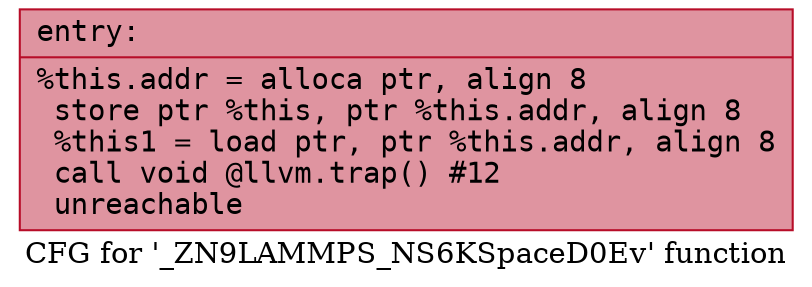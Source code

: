 digraph "CFG for '_ZN9LAMMPS_NS6KSpaceD0Ev' function" {
	label="CFG for '_ZN9LAMMPS_NS6KSpaceD0Ev' function";

	Node0x55c423d79490 [shape=record,color="#b70d28ff", style=filled, fillcolor="#b70d2870" fontname="Courier",label="{entry:\l|  %this.addr = alloca ptr, align 8\l  store ptr %this, ptr %this.addr, align 8\l  %this1 = load ptr, ptr %this.addr, align 8\l  call void @llvm.trap() #12\l  unreachable\l}"];
}
